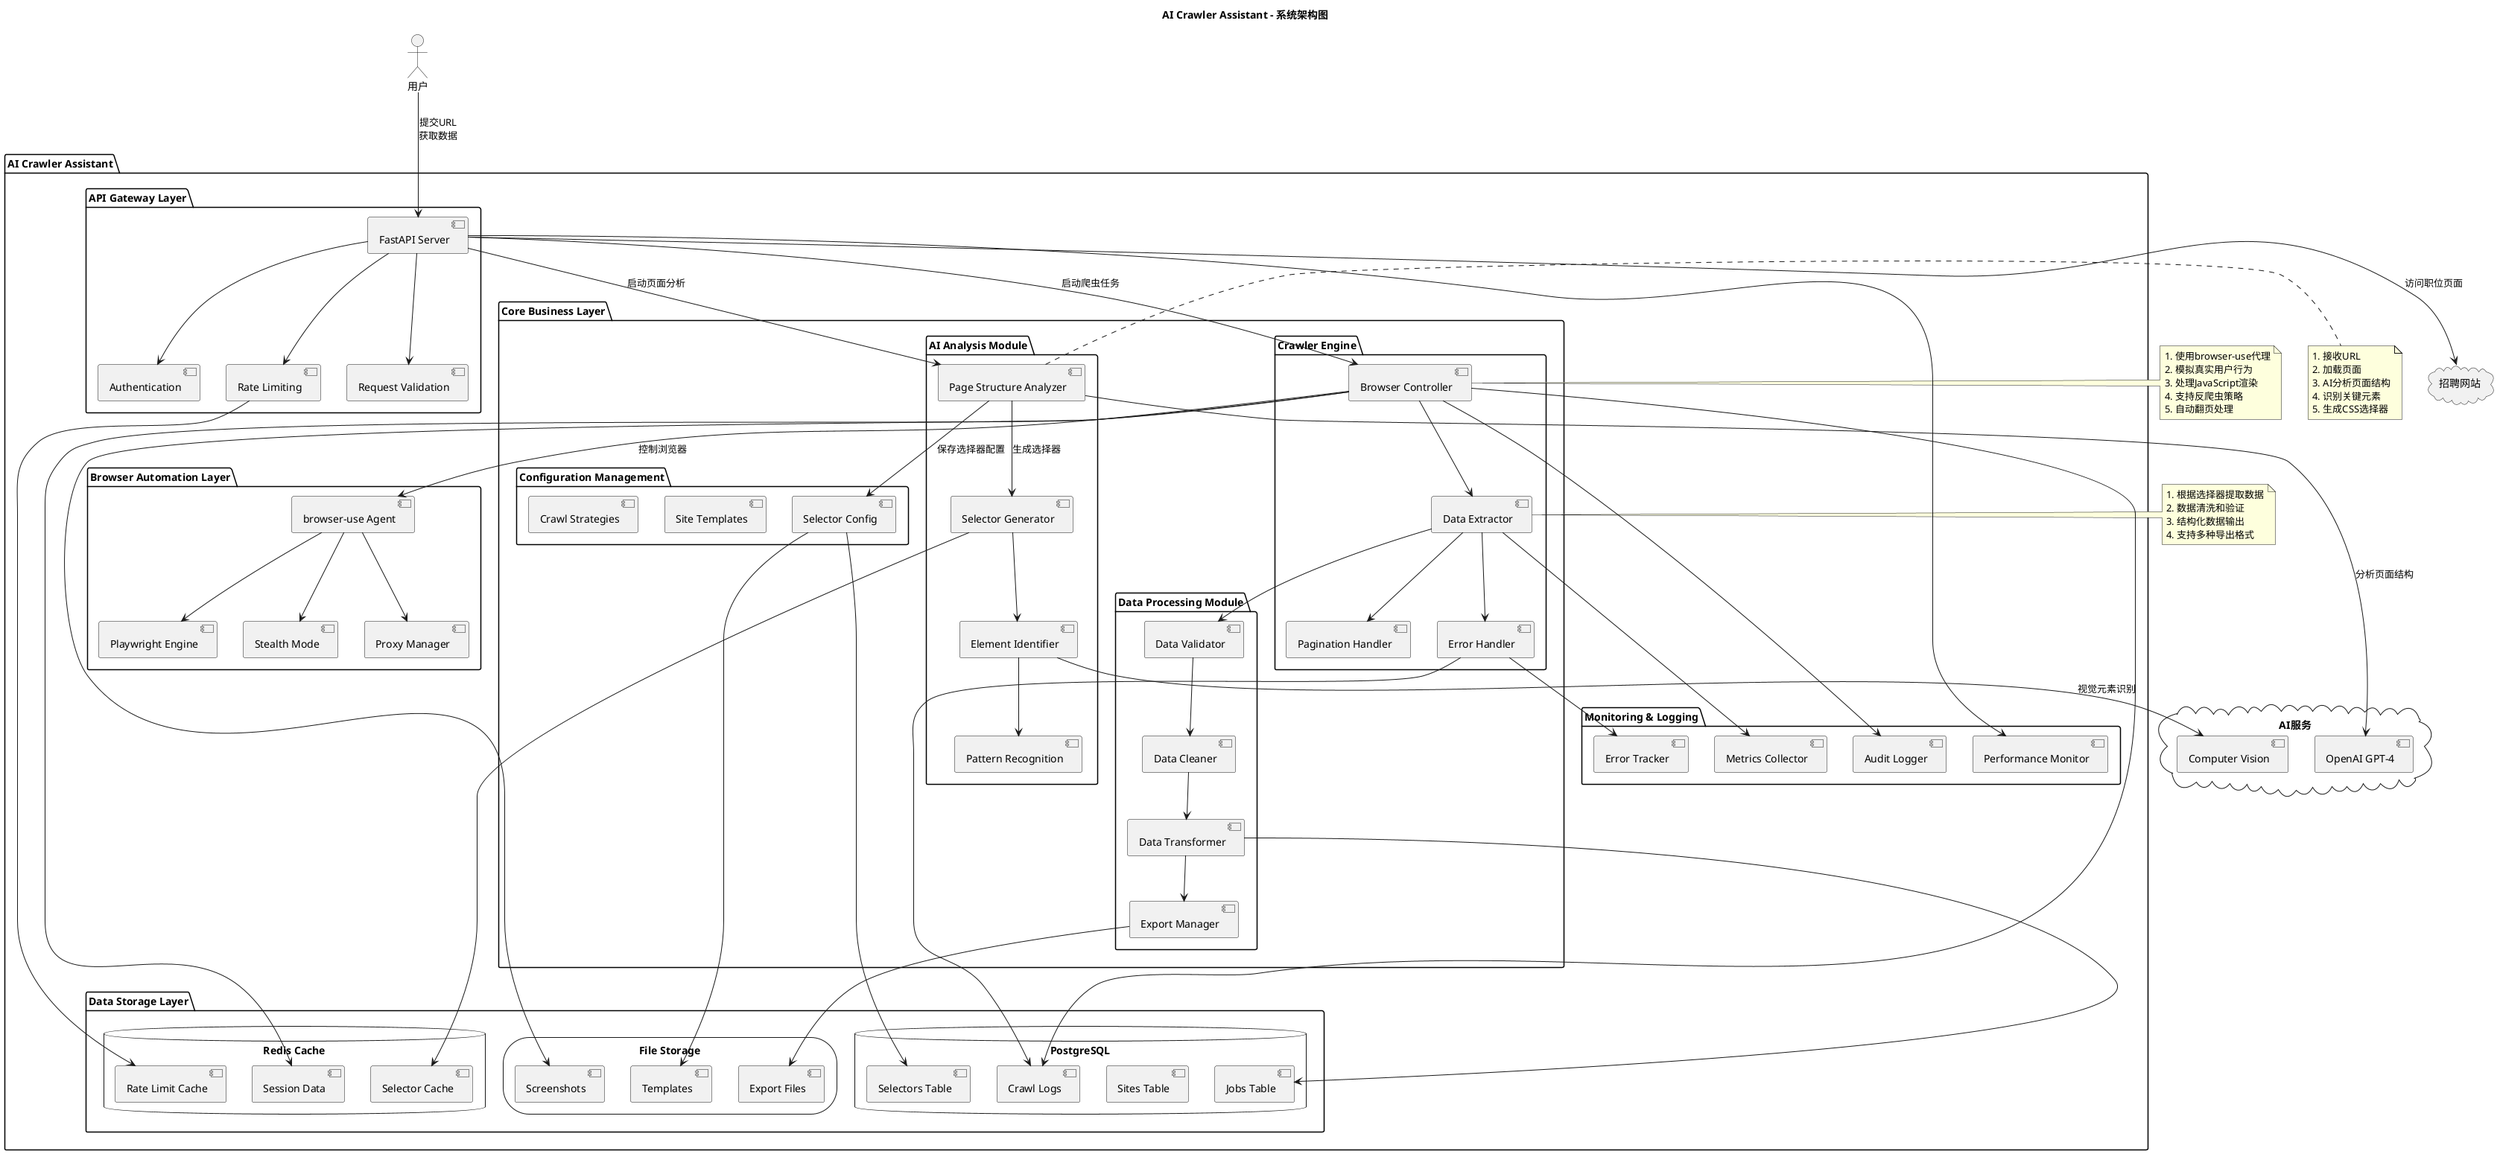 @startuml AI_Crawler_Assistant_Architecture

!define RECTANGLE class

title AI Crawler Assistant - 系统架构图

' 外部实体
actor User as "用户"
cloud "招聘网站" as JobSites
cloud "AI服务" as AIServices {
  [OpenAI GPT-4] as OpenAI
  [Computer Vision] as CV
}

' 主要系统组件
package "AI Crawler Assistant" {
  
  ' API Gateway层
  package "API Gateway Layer" {
    [FastAPI Server] as API
    [Authentication] as Auth
    [Rate Limiting] as RateLimit
    [Request Validation] as Validation
  }
  
  ' 核心业务层
  package "Core Business Layer" {
    
    ' AI分析模块
    package "AI Analysis Module" {
      [Page Structure Analyzer] as PageAnalyzer
      [Selector Generator] as SelectorGen
      [Element Identifier] as ElementID
      [Pattern Recognition] as PatternRec
    }
    
    ' 爬虫引擎
    package "Crawler Engine" {
      [Browser Controller] as BrowserCtrl
      [Data Extractor] as DataExtractor
      [Pagination Handler] as Pagination
      [Error Handler] as ErrorHandler
    }
    
    ' 数据处理模块
    package "Data Processing Module" {
      [Data Validator] as DataValidator
      [Data Cleaner] as DataCleaner
      [Data Transformer] as DataTransformer
      [Export Manager] as ExportMgr
    }
    
    ' 配置管理
    package "Configuration Management" {
      [Selector Config] as SelectorConfig
      [Site Templates] as SiteTemplates
      [Crawl Strategies] as CrawlStrategies
    }
  }
  
  ' 数据存储层
  package "Data Storage Layer" {
    database "PostgreSQL" as DB {
      [Jobs Table] as JobsTable
      [Sites Table] as SitesTable
      [Selectors Table] as SelectorsTable
      [Crawl Logs] as LogsTable
    }
    
    database "Redis Cache" as Cache {
      [Session Data] as SessionCache
      [Selector Cache] as SelectorCache
      [Rate Limit Cache] as RateLimitCache
    }
    
    storage "File Storage" as FileStore {
      [Export Files] as ExportFiles
      [Screenshots] as Screenshots
      [Templates] as Templates
    }
  }
  
  ' Browser-use集成层
  package "Browser Automation Layer" {
    [browser-use Agent] as BrowserUse
    [Playwright Engine] as Playwright
    [Stealth Mode] as Stealth
    [Proxy Manager] as ProxyMgr
  }
  
  ' 监控和日志
  package "Monitoring & Logging" {
    [Performance Monitor] as PerfMon
    [Error Tracker] as ErrorTracker
    [Audit Logger] as AuditLog
    [Metrics Collector] as Metrics
  }
}

' 外部服务连接
User --> API : "提交URL\n获取数据"
API --> JobSites : "访问职位页面"
PageAnalyzer --> OpenAI : "分析页面结构"
ElementID --> CV : "视觉元素识别"

' 内部组件关系
API --> Auth
API --> RateLimit
API --> Validation
API --> PageAnalyzer : "启动页面分析"

PageAnalyzer --> SelectorGen : "生成选择器"
SelectorGen --> ElementID
ElementID --> PatternRec
PageAnalyzer --> SelectorConfig : "保存选择器配置"

API --> BrowserCtrl : "启动爬虫任务"
BrowserCtrl --> BrowserUse : "控制浏览器"
BrowserUse --> Playwright
BrowserUse --> Stealth
BrowserUse --> ProxyMgr

BrowserCtrl --> DataExtractor
DataExtractor --> Pagination
DataExtractor --> ErrorHandler
DataExtractor --> DataValidator

DataValidator --> DataCleaner
DataCleaner --> DataTransformer
DataTransformer --> ExportMgr

' 数据存储关系
SelectorConfig --> SelectorsTable
DataTransformer --> JobsTable
BrowserCtrl --> LogsTable
ErrorHandler --> LogsTable

BrowserCtrl --> SessionCache
SelectorGen --> SelectorCache
RateLimit --> RateLimitCache

ExportMgr --> ExportFiles
BrowserCtrl --> Screenshots
SelectorConfig --> Templates

' 监控关系
API --> PerfMon
ErrorHandler --> ErrorTracker
BrowserCtrl --> AuditLog
DataExtractor --> Metrics

' 数据流标注
note right of PageAnalyzer
  1. 接收URL
  2. 加载页面
  3. AI分析页面结构
  4. 识别关键元素
  5. 生成CSS选择器
end note

note right of BrowserCtrl
  1. 使用browser-use代理
  2. 模拟真实用户行为
  3. 处理JavaScript渲染
  4. 支持反爬虫策略
  5. 自动翻页处理
end note

note right of DataExtractor
  1. 根据选择器提取数据
  2. 数据清洗和验证
  3. 结构化数据输出
  4. 支持多种导出格式
end note

@enduml
